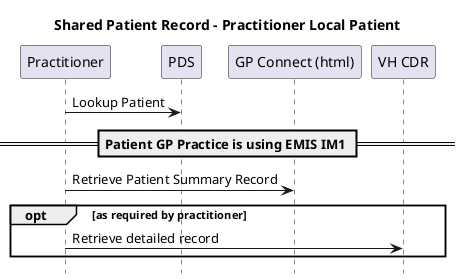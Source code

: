 @startuml

hide footbox

title "Shared Patient Record - Practitioner Local Patient"

participant "Practitioner" as practitioner
participant "PDS" as pds
participant "GP Connect (html)" as GPC
participant "VH CDR" as CDR

practitioner -> pds : Lookup Patient
== Patient GP Practice is using EMIS IM1 ==
practitioner -> GPC: Retrieve Patient Summary Record
opt as required by practitioner
practitioner -> CDR: Retrieve detailed record
end

@enduml
